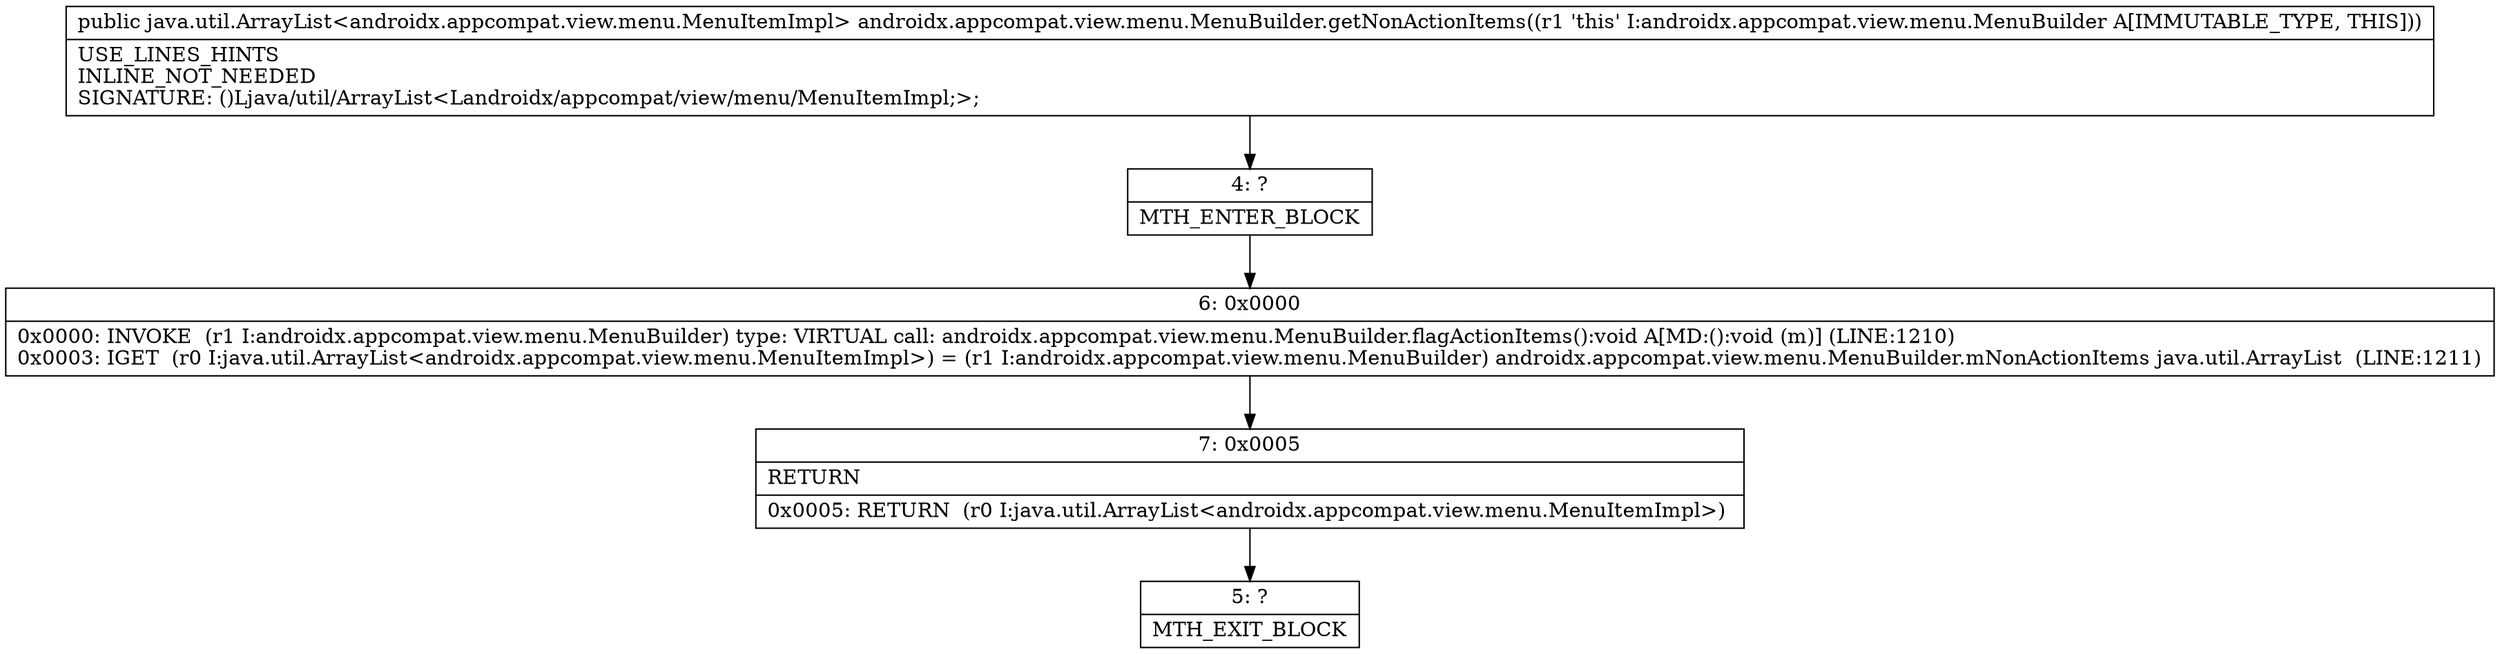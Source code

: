 digraph "CFG forandroidx.appcompat.view.menu.MenuBuilder.getNonActionItems()Ljava\/util\/ArrayList;" {
Node_4 [shape=record,label="{4\:\ ?|MTH_ENTER_BLOCK\l}"];
Node_6 [shape=record,label="{6\:\ 0x0000|0x0000: INVOKE  (r1 I:androidx.appcompat.view.menu.MenuBuilder) type: VIRTUAL call: androidx.appcompat.view.menu.MenuBuilder.flagActionItems():void A[MD:():void (m)] (LINE:1210)\l0x0003: IGET  (r0 I:java.util.ArrayList\<androidx.appcompat.view.menu.MenuItemImpl\>) = (r1 I:androidx.appcompat.view.menu.MenuBuilder) androidx.appcompat.view.menu.MenuBuilder.mNonActionItems java.util.ArrayList  (LINE:1211)\l}"];
Node_7 [shape=record,label="{7\:\ 0x0005|RETURN\l|0x0005: RETURN  (r0 I:java.util.ArrayList\<androidx.appcompat.view.menu.MenuItemImpl\>) \l}"];
Node_5 [shape=record,label="{5\:\ ?|MTH_EXIT_BLOCK\l}"];
MethodNode[shape=record,label="{public java.util.ArrayList\<androidx.appcompat.view.menu.MenuItemImpl\> androidx.appcompat.view.menu.MenuBuilder.getNonActionItems((r1 'this' I:androidx.appcompat.view.menu.MenuBuilder A[IMMUTABLE_TYPE, THIS]))  | USE_LINES_HINTS\lINLINE_NOT_NEEDED\lSIGNATURE: ()Ljava\/util\/ArrayList\<Landroidx\/appcompat\/view\/menu\/MenuItemImpl;\>;\l}"];
MethodNode -> Node_4;Node_4 -> Node_6;
Node_6 -> Node_7;
Node_7 -> Node_5;
}

